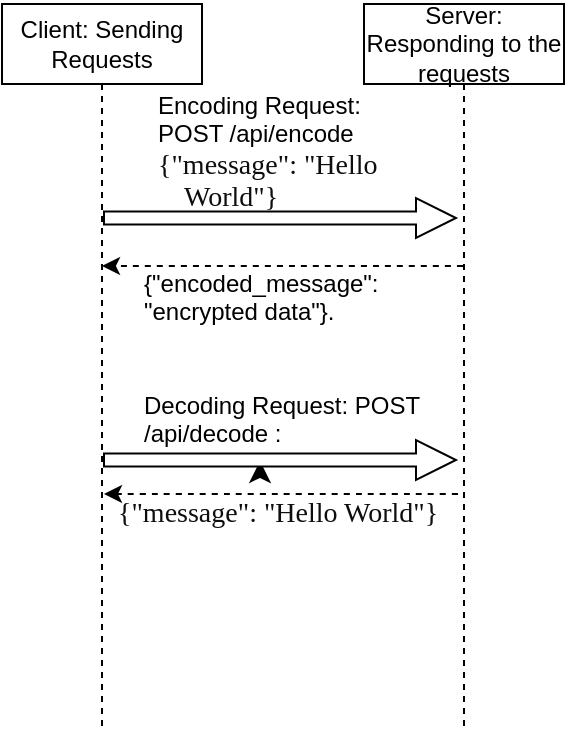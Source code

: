 <mxfile version="24.4.4" type="github">
  <diagram name="Page-1" id="BH2wHb9Ohrei_chCcBEB">
    <mxGraphModel dx="1198" dy="954" grid="0" gridSize="10" guides="1" tooltips="1" connect="1" arrows="1" fold="1" page="0" pageScale="1" pageWidth="850" pageHeight="1100" math="0" shadow="0">
      <root>
        <mxCell id="0" />
        <mxCell id="1" parent="0" />
        <mxCell id="y_ClPCam7ByszQsJY9xP-1" value="Client: Sending Requests" style="shape=umlLifeline;perimeter=lifelinePerimeter;whiteSpace=wrap;html=1;container=1;dropTarget=0;collapsible=0;recursiveResize=0;outlineConnect=0;portConstraint=eastwest;newEdgeStyle={&quot;edgeStyle&quot;:&quot;elbowEdgeStyle&quot;,&quot;elbow&quot;:&quot;vertical&quot;,&quot;curved&quot;:0,&quot;rounded&quot;:0};" vertex="1" parent="1">
          <mxGeometry x="-2" y="-72" width="100" height="363" as="geometry" />
        </mxCell>
        <mxCell id="y_ClPCam7ByszQsJY9xP-2" value="Server: Responding to the requests" style="shape=umlLifeline;perimeter=lifelinePerimeter;whiteSpace=wrap;html=1;container=1;dropTarget=0;collapsible=0;recursiveResize=0;outlineConnect=0;portConstraint=eastwest;newEdgeStyle={&quot;edgeStyle&quot;:&quot;elbowEdgeStyle&quot;,&quot;elbow&quot;:&quot;vertical&quot;,&quot;curved&quot;:0,&quot;rounded&quot;:0};" vertex="1" parent="1">
          <mxGeometry x="179" y="-72" width="100" height="362" as="geometry" />
        </mxCell>
        <mxCell id="y_ClPCam7ByszQsJY9xP-4" value="" style="html=1;shadow=0;dashed=0;align=center;verticalAlign=middle;shape=mxgraph.arrows2.arrow;dy=0.67;dx=20;notch=0;" vertex="1" parent="1">
          <mxGeometry x="49" y="25" width="176" height="20" as="geometry" />
        </mxCell>
        <mxCell id="y_ClPCam7ByszQsJY9xP-5" value="Encoding Request: POST /api/encode&lt;div&gt;&lt;p style=&quot;margin: 0px 0px 0px 13px; text-indent: -13px; font-variant-numeric: normal; font-variant-east-asian: normal; font-variant-alternates: normal; font-kerning: auto; font-optical-sizing: auto; font-feature-settings: normal; font-variation-settings: normal; font-variant-position: normal; font-stretch: normal; font-size: 14px; line-height: normal; font-family: &amp;quot;.AppleSystemUIFontMonospaced&amp;quot;; color: rgb(14, 14, 14);&quot; class=&quot;p1&quot;&gt;{&quot;message&quot;: &quot;Hello World&quot;}&lt;/p&gt;&lt;/div&gt;" style="text;whiteSpace=wrap;html=1;" vertex="1" parent="1">
          <mxGeometry x="74" y="-35" width="126" height="58" as="geometry" />
        </mxCell>
        <mxCell id="y_ClPCam7ByszQsJY9xP-6" value="" style="html=1;labelBackgroundColor=#ffffff;startArrow=none;startFill=0;startSize=6;endArrow=classic;endFill=1;endSize=6;jettySize=auto;orthogonalLoop=1;strokeWidth=1;dashed=1;fontSize=14;rounded=0;curved=1;" edge="1" parent="1" source="y_ClPCam7ByszQsJY9xP-2" target="y_ClPCam7ByszQsJY9xP-1">
          <mxGeometry width="60" height="60" relative="1" as="geometry">
            <mxPoint x="150" y="117" as="sourcePoint" />
            <mxPoint x="100" y="71" as="targetPoint" />
            <Array as="points">
              <mxPoint x="138" y="59" />
            </Array>
          </mxGeometry>
        </mxCell>
        <mxCell id="y_ClPCam7ByszQsJY9xP-7" value="{&quot;encoded_message&quot;: &quot;encrypted data&quot;}&lt;span class=&quot;s1&quot;&gt;.&lt;/span&gt;" style="text;whiteSpace=wrap;html=1;" vertex="1" parent="1">
          <mxGeometry x="67" y="54" width="174" height="36" as="geometry" />
        </mxCell>
        <mxCell id="y_ClPCam7ByszQsJY9xP-9" style="edgeStyle=none;curved=1;rounded=0;orthogonalLoop=1;jettySize=auto;html=1;exitX=0;exitY=0;exitDx=78;exitDy=13.3;exitPerimeter=0;fontSize=12;startSize=8;endSize=8;" edge="1" parent="1" source="y_ClPCam7ByszQsJY9xP-8">
          <mxGeometry relative="1" as="geometry">
            <mxPoint x="127" y="156.5" as="targetPoint" />
          </mxGeometry>
        </mxCell>
        <mxCell id="y_ClPCam7ByszQsJY9xP-8" value="" style="html=1;shadow=0;dashed=0;align=center;verticalAlign=middle;shape=mxgraph.arrows2.arrow;dy=0.67;dx=20;notch=0;direction=east;" vertex="1" parent="1">
          <mxGeometry x="49" y="146" width="176" height="20" as="geometry" />
        </mxCell>
        <mxCell id="y_ClPCam7ByszQsJY9xP-11" value="Decoding Request: POST /api/decode :&amp;nbsp;" style="text;whiteSpace=wrap;html=1;" vertex="1" parent="1">
          <mxGeometry x="67" y="115" width="170" height="38.5" as="geometry" />
        </mxCell>
        <mxCell id="y_ClPCam7ByszQsJY9xP-12" value="&lt;p style=&quot;margin: 0px 0px 0px 33px; text-indent: -33px; font-variant-numeric: normal; font-variant-east-asian: normal; font-variant-alternates: normal; font-kerning: auto; font-optical-sizing: auto; font-feature-settings: normal; font-variation-settings: normal; font-variant-position: normal; font-stretch: normal; font-size: 14px; line-height: normal; font-family: &amp;quot;.AppleSystemUIFontMonospaced&amp;quot;; color: rgb(14, 14, 14);&quot; class=&quot;p1&quot;&gt;{&quot;message&quot;: &quot;Hello World&quot;}&lt;/p&gt;" style="text;whiteSpace=wrap;html=1;" vertex="1" parent="1">
          <mxGeometry x="54" y="168" width="177" height="36" as="geometry" />
        </mxCell>
        <mxCell id="y_ClPCam7ByszQsJY9xP-13" value="" style="html=1;labelBackgroundColor=#ffffff;startArrow=none;startFill=0;startSize=6;endArrow=classic;endFill=1;endSize=6;jettySize=auto;orthogonalLoop=1;strokeWidth=1;dashed=1;fontSize=14;rounded=0;curved=1;entryX=0;entryY=1;entryDx=0;entryDy=0;exitX=1;exitY=1;exitDx=0;exitDy=0;" edge="1" parent="1">
          <mxGeometry width="60" height="60" relative="1" as="geometry">
            <mxPoint x="226" y="173" as="sourcePoint" />
            <mxPoint x="49" y="173" as="targetPoint" />
            <Array as="points">
              <mxPoint x="119" y="173" />
            </Array>
          </mxGeometry>
        </mxCell>
      </root>
    </mxGraphModel>
  </diagram>
</mxfile>

